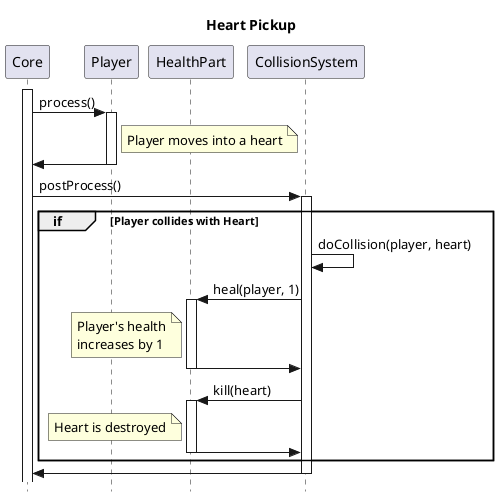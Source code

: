 @startuml Heart Pickup
title Heart Pickup
skinparam style strictuml

participant Core
participant Player
participant HealthPart
participant CollisionSystem

activate Core

Core -> Player: process()
activate Player
note right of Player: Player moves into a heart
Player -> Core
deactivate Player
Core -> CollisionSystem: postProcess()
activate CollisionSystem

group if [Player collides with Heart]
	CollisionSystem -> CollisionSystem: doCollision(player, heart)
	CollisionSystem -> HealthPart: heal(player, 1)
	activate HealthPart
	note left of HealthPart
	Player's health
	increases by 1
	end note
	HealthPart -> CollisionSystem
	deactivate HealthPart

	CollisionSystem -> HealthPart: kill(heart)
	activate HealthPart
	note left of HealthPart
	Heart is destroyed
	end note
	HealthPart -> CollisionSystem
	deactivate HealthPart
end
CollisionSystem -> Core
deactivate CollisionSystem

@enduml